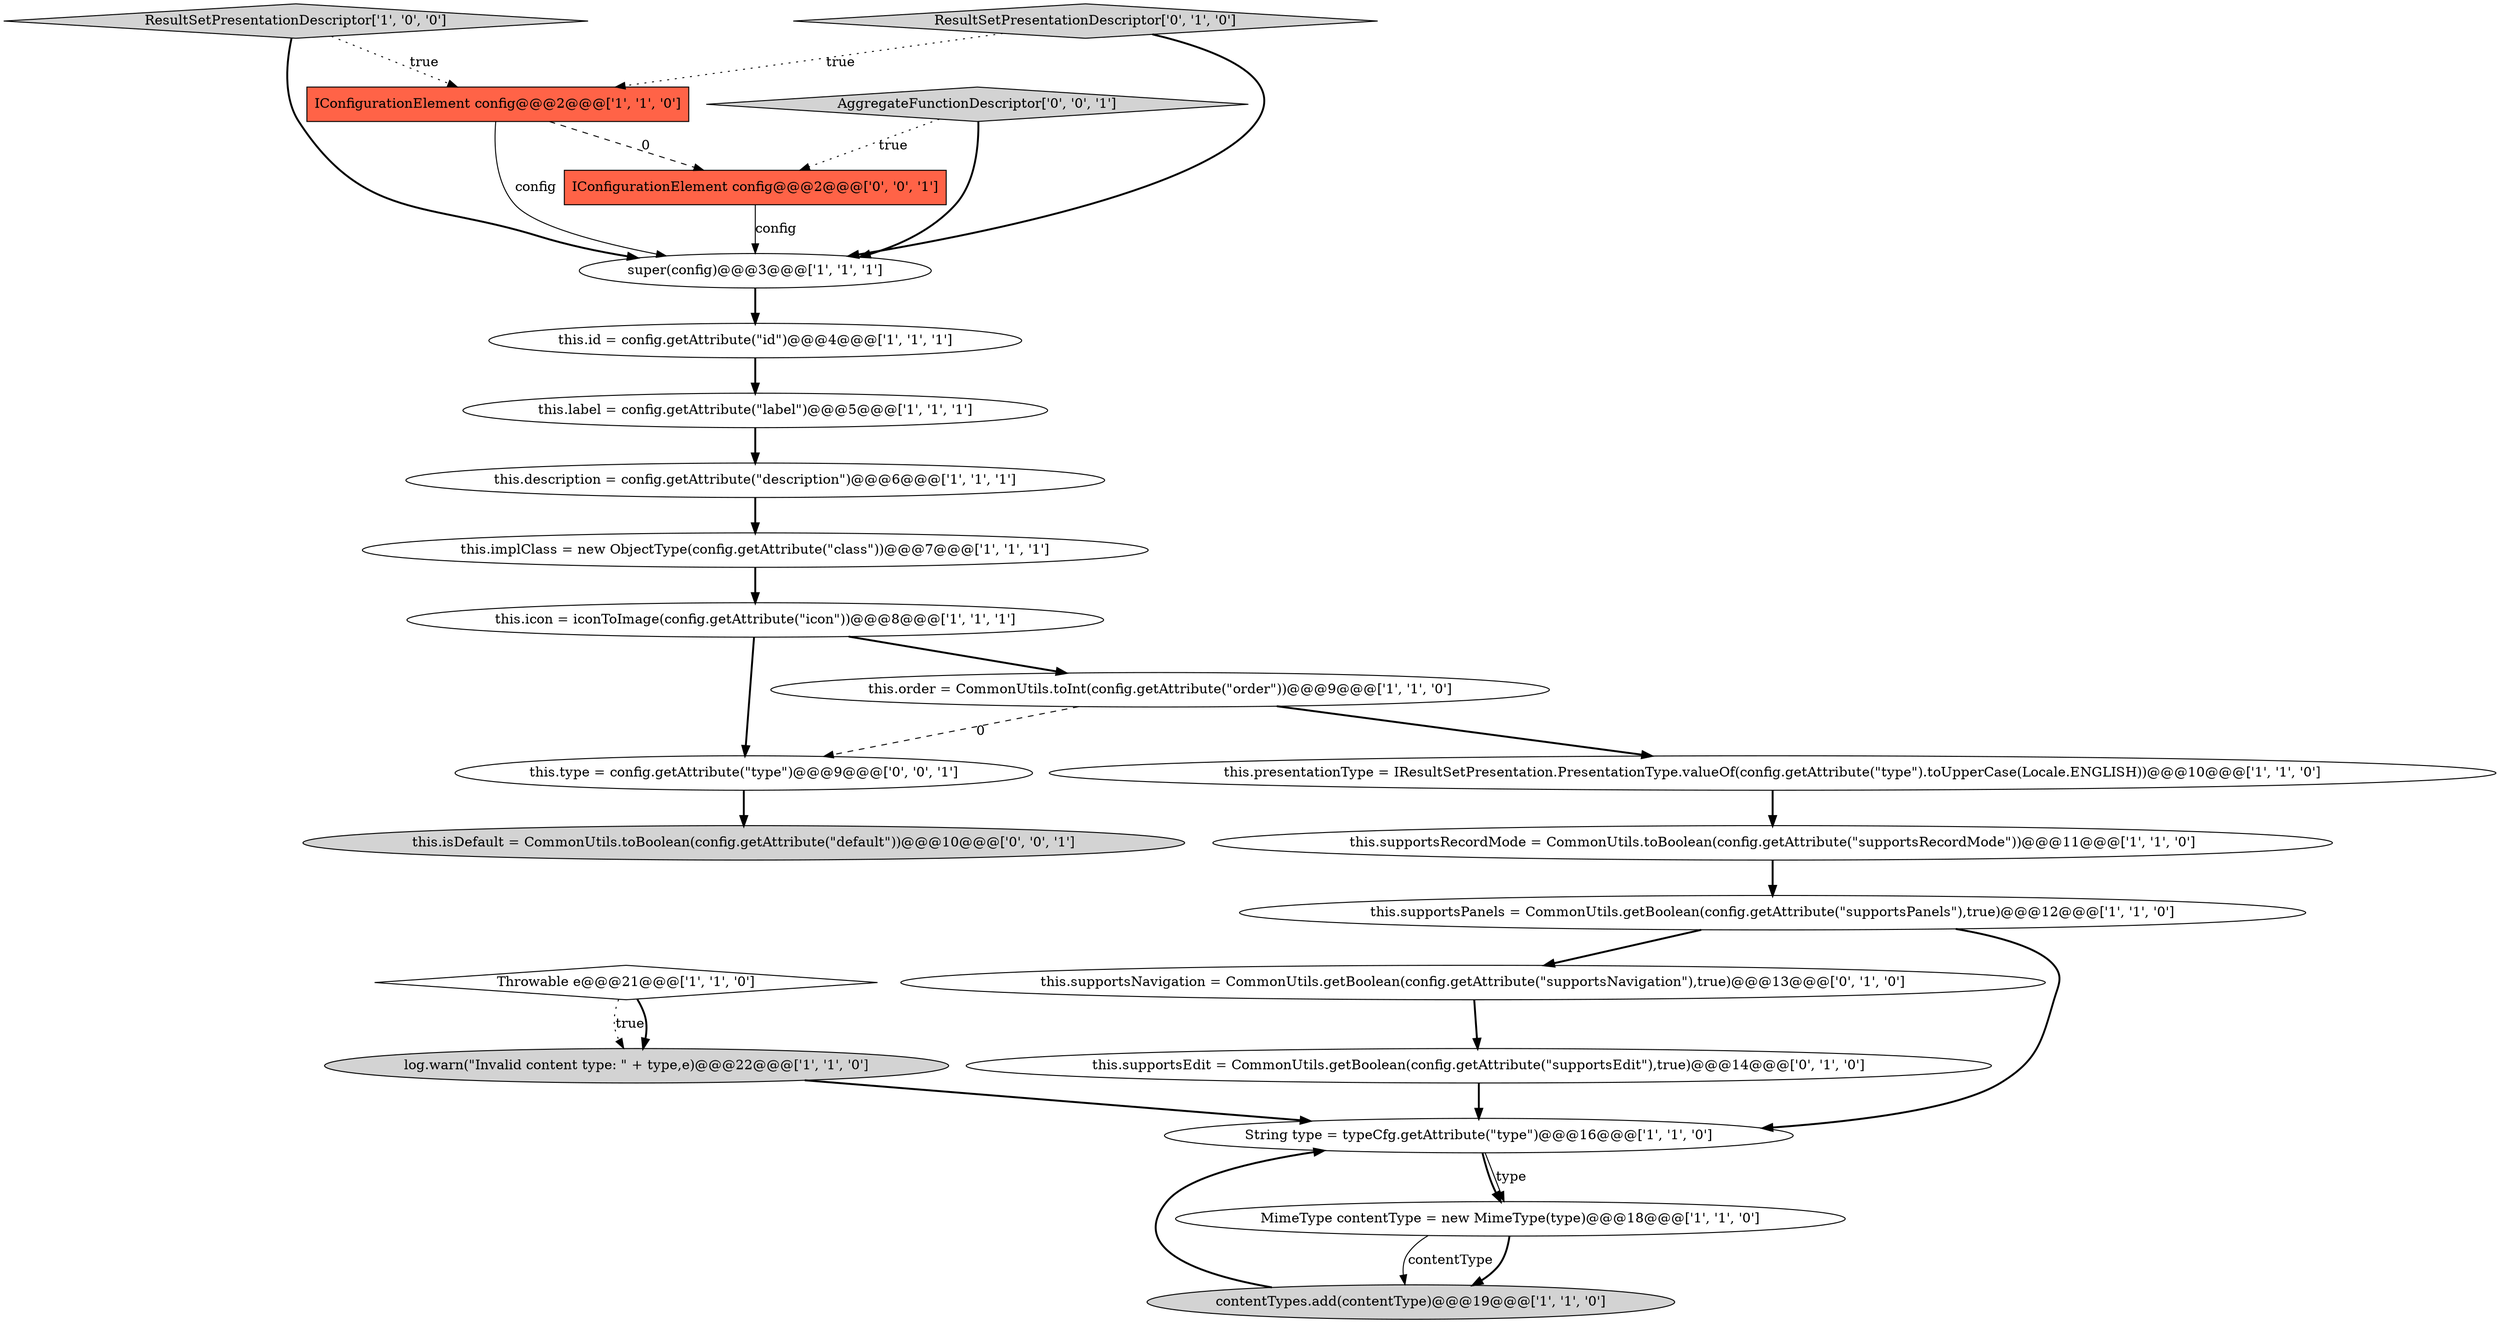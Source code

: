 digraph {
8 [style = filled, label = "ResultSetPresentationDescriptor['1', '0', '0']", fillcolor = lightgray, shape = diamond image = "AAA0AAABBB1BBB"];
6 [style = filled, label = "log.warn(\"Invalid content type: \" + type,e)@@@22@@@['1', '1', '0']", fillcolor = lightgray, shape = ellipse image = "AAA0AAABBB1BBB"];
20 [style = filled, label = "IConfigurationElement config@@@2@@@['0', '0', '1']", fillcolor = tomato, shape = box image = "AAA0AAABBB3BBB"];
9 [style = filled, label = "contentTypes.add(contentType)@@@19@@@['1', '1', '0']", fillcolor = lightgray, shape = ellipse image = "AAA0AAABBB1BBB"];
11 [style = filled, label = "IConfigurationElement config@@@2@@@['1', '1', '0']", fillcolor = tomato, shape = box image = "AAA0AAABBB1BBB"];
15 [style = filled, label = "this.presentationType = IResultSetPresentation.PresentationType.valueOf(config.getAttribute(\"type\").toUpperCase(Locale.ENGLISH))@@@10@@@['1', '1', '0']", fillcolor = white, shape = ellipse image = "AAA0AAABBB1BBB"];
23 [style = filled, label = "AggregateFunctionDescriptor['0', '0', '1']", fillcolor = lightgray, shape = diamond image = "AAA0AAABBB3BBB"];
16 [style = filled, label = "super(config)@@@3@@@['1', '1', '1']", fillcolor = white, shape = ellipse image = "AAA0AAABBB1BBB"];
7 [style = filled, label = "this.icon = iconToImage(config.getAttribute(\"icon\"))@@@8@@@['1', '1', '1']", fillcolor = white, shape = ellipse image = "AAA0AAABBB1BBB"];
3 [style = filled, label = "String type = typeCfg.getAttribute(\"type\")@@@16@@@['1', '1', '0']", fillcolor = white, shape = ellipse image = "AAA0AAABBB1BBB"];
14 [style = filled, label = "this.label = config.getAttribute(\"label\")@@@5@@@['1', '1', '1']", fillcolor = white, shape = ellipse image = "AAA0AAABBB1BBB"];
13 [style = filled, label = "this.description = config.getAttribute(\"description\")@@@6@@@['1', '1', '1']", fillcolor = white, shape = ellipse image = "AAA0AAABBB1BBB"];
21 [style = filled, label = "this.type = config.getAttribute(\"type\")@@@9@@@['0', '0', '1']", fillcolor = white, shape = ellipse image = "AAA0AAABBB3BBB"];
19 [style = filled, label = "ResultSetPresentationDescriptor['0', '1', '0']", fillcolor = lightgray, shape = diamond image = "AAA0AAABBB2BBB"];
12 [style = filled, label = "this.order = CommonUtils.toInt(config.getAttribute(\"order\"))@@@9@@@['1', '1', '0']", fillcolor = white, shape = ellipse image = "AAA0AAABBB1BBB"];
18 [style = filled, label = "this.supportsEdit = CommonUtils.getBoolean(config.getAttribute(\"supportsEdit\"),true)@@@14@@@['0', '1', '0']", fillcolor = white, shape = ellipse image = "AAA1AAABBB2BBB"];
5 [style = filled, label = "this.supportsRecordMode = CommonUtils.toBoolean(config.getAttribute(\"supportsRecordMode\"))@@@11@@@['1', '1', '0']", fillcolor = white, shape = ellipse image = "AAA0AAABBB1BBB"];
0 [style = filled, label = "MimeType contentType = new MimeType(type)@@@18@@@['1', '1', '0']", fillcolor = white, shape = ellipse image = "AAA0AAABBB1BBB"];
17 [style = filled, label = "this.supportsNavigation = CommonUtils.getBoolean(config.getAttribute(\"supportsNavigation\"),true)@@@13@@@['0', '1', '0']", fillcolor = white, shape = ellipse image = "AAA1AAABBB2BBB"];
22 [style = filled, label = "this.isDefault = CommonUtils.toBoolean(config.getAttribute(\"default\"))@@@10@@@['0', '0', '1']", fillcolor = lightgray, shape = ellipse image = "AAA0AAABBB3BBB"];
4 [style = filled, label = "this.supportsPanels = CommonUtils.getBoolean(config.getAttribute(\"supportsPanels\"),true)@@@12@@@['1', '1', '0']", fillcolor = white, shape = ellipse image = "AAA0AAABBB1BBB"];
2 [style = filled, label = "this.id = config.getAttribute(\"id\")@@@4@@@['1', '1', '1']", fillcolor = white, shape = ellipse image = "AAA0AAABBB1BBB"];
10 [style = filled, label = "this.implClass = new ObjectType(config.getAttribute(\"class\"))@@@7@@@['1', '1', '1']", fillcolor = white, shape = ellipse image = "AAA0AAABBB1BBB"];
1 [style = filled, label = "Throwable e@@@21@@@['1', '1', '0']", fillcolor = white, shape = diamond image = "AAA0AAABBB1BBB"];
8->16 [style = bold, label=""];
18->3 [style = bold, label=""];
8->11 [style = dotted, label="true"];
11->20 [style = dashed, label="0"];
21->22 [style = bold, label=""];
23->20 [style = dotted, label="true"];
12->15 [style = bold, label=""];
9->3 [style = bold, label=""];
11->16 [style = solid, label="config"];
14->13 [style = bold, label=""];
0->9 [style = bold, label=""];
23->16 [style = bold, label=""];
4->17 [style = bold, label=""];
1->6 [style = dotted, label="true"];
1->6 [style = bold, label=""];
7->21 [style = bold, label=""];
5->4 [style = bold, label=""];
12->21 [style = dashed, label="0"];
16->2 [style = bold, label=""];
20->16 [style = solid, label="config"];
19->16 [style = bold, label=""];
10->7 [style = bold, label=""];
7->12 [style = bold, label=""];
19->11 [style = dotted, label="true"];
3->0 [style = bold, label=""];
6->3 [style = bold, label=""];
15->5 [style = bold, label=""];
2->14 [style = bold, label=""];
13->10 [style = bold, label=""];
0->9 [style = solid, label="contentType"];
4->3 [style = bold, label=""];
3->0 [style = solid, label="type"];
17->18 [style = bold, label=""];
}
